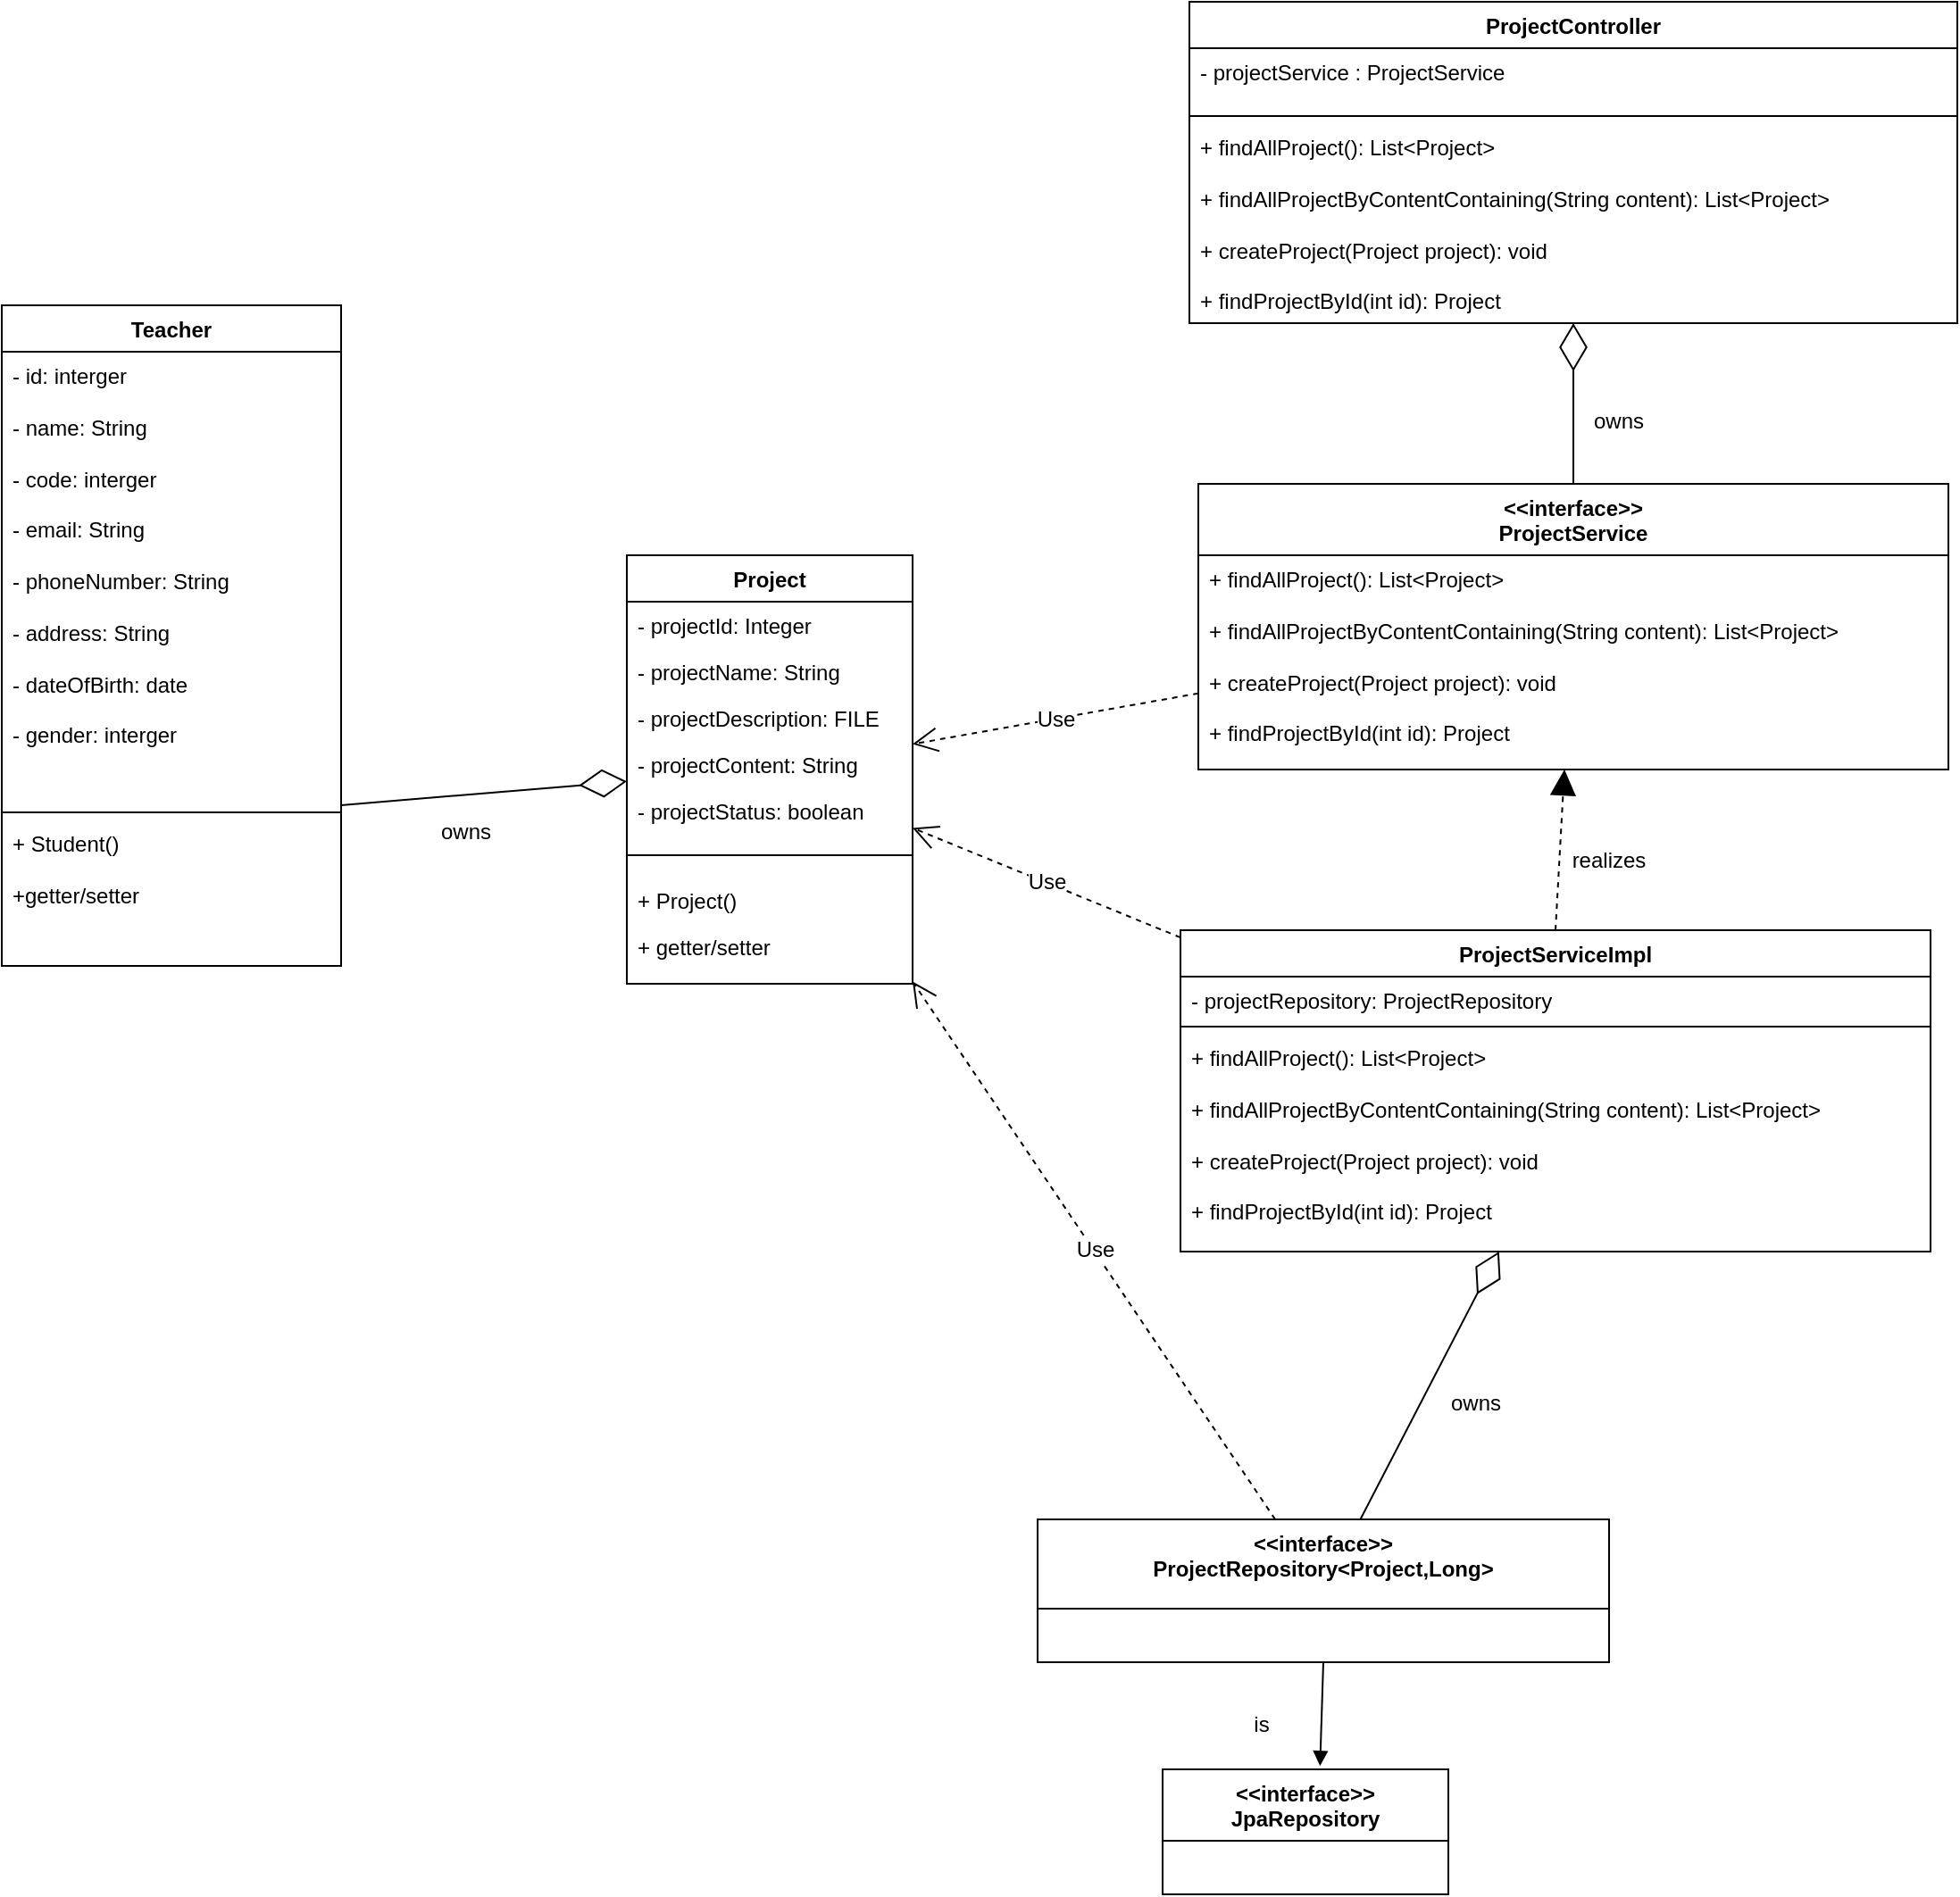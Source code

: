 <mxfile version="22.1.0" type="device" pages="2">
  <diagram id="C5RBs43oDa-KdzZeNtuy" name="list_project_teacher">
    <mxGraphModel dx="3391" dy="1170" grid="1" gridSize="10" guides="1" tooltips="1" connect="1" arrows="1" fold="1" page="1" pageScale="1" pageWidth="827" pageHeight="1169" math="0" shadow="0">
      <root>
        <mxCell id="WIyWlLk6GJQsqaUBKTNV-0" />
        <mxCell id="WIyWlLk6GJQsqaUBKTNV-1" parent="WIyWlLk6GJQsqaUBKTNV-0" />
        <mxCell id="UUFTVCL5EU_Ksw_d0YZw-0" value="Teacher" style="swimlane;fontStyle=1;align=center;verticalAlign=top;childLayout=stackLayout;horizontal=1;startSize=26;horizontalStack=0;resizeParent=1;resizeParentMax=0;resizeLast=0;collapsible=1;marginBottom=0;whiteSpace=wrap;html=1;" parent="WIyWlLk6GJQsqaUBKTNV-1" vertex="1">
          <mxGeometry x="-720" y="340" width="190" height="370" as="geometry" />
        </mxCell>
        <mxCell id="UUFTVCL5EU_Ksw_d0YZw-1" value="- id: interger&lt;br&gt;&lt;br&gt;- name: String&lt;br&gt;&lt;br&gt;- code: interger&lt;br&gt;&lt;br&gt;- email: String&lt;br&gt;&lt;br&gt;- phoneNumber: String&lt;br&gt;&lt;br&gt;- address: String&lt;br&gt;&lt;br&gt;- dateOfBirth: date&lt;br&gt;&lt;br&gt;- gender: interger" style="text;strokeColor=none;fillColor=none;align=left;verticalAlign=top;spacingLeft=4;spacingRight=4;overflow=hidden;rotatable=0;points=[[0,0.5],[1,0.5]];portConstraint=eastwest;whiteSpace=wrap;html=1;" parent="UUFTVCL5EU_Ksw_d0YZw-0" vertex="1">
          <mxGeometry y="26" width="190" height="254" as="geometry" />
        </mxCell>
        <mxCell id="UUFTVCL5EU_Ksw_d0YZw-2" value="" style="line;strokeWidth=1;fillColor=none;align=left;verticalAlign=middle;spacingTop=-1;spacingLeft=3;spacingRight=3;rotatable=0;labelPosition=right;points=[];portConstraint=eastwest;strokeColor=inherit;" parent="UUFTVCL5EU_Ksw_d0YZw-0" vertex="1">
          <mxGeometry y="280" width="190" height="8" as="geometry" />
        </mxCell>
        <mxCell id="UUFTVCL5EU_Ksw_d0YZw-3" value="+ Student()&lt;br&gt;&lt;br&gt;+getter/setter" style="text;strokeColor=none;fillColor=none;align=left;verticalAlign=top;spacingLeft=4;spacingRight=4;overflow=hidden;rotatable=0;points=[[0,0.5],[1,0.5]];portConstraint=eastwest;whiteSpace=wrap;html=1;" parent="UUFTVCL5EU_Ksw_d0YZw-0" vertex="1">
          <mxGeometry y="288" width="190" height="82" as="geometry" />
        </mxCell>
        <mxCell id="UUFTVCL5EU_Ksw_d0YZw-4" value="Project" style="swimlane;fontStyle=1;align=center;verticalAlign=top;childLayout=stackLayout;horizontal=1;startSize=26;horizontalStack=0;resizeParent=1;resizeLast=0;collapsible=1;marginBottom=0;rounded=0;shadow=0;strokeWidth=1;" parent="WIyWlLk6GJQsqaUBKTNV-1" vertex="1">
          <mxGeometry x="-370" y="480" width="160" height="240" as="geometry">
            <mxRectangle x="340" y="380" width="170" height="26" as="alternateBounds" />
          </mxGeometry>
        </mxCell>
        <mxCell id="UUFTVCL5EU_Ksw_d0YZw-5" value="- projectId: Integer&#xa;" style="text;align=left;verticalAlign=top;spacingLeft=4;spacingRight=4;overflow=hidden;rotatable=0;points=[[0,0.5],[1,0.5]];portConstraint=eastwest;" parent="UUFTVCL5EU_Ksw_d0YZw-4" vertex="1">
          <mxGeometry y="26" width="160" height="26" as="geometry" />
        </mxCell>
        <mxCell id="UUFTVCL5EU_Ksw_d0YZw-6" value="- projectName: String&#xa;" style="text;align=left;verticalAlign=top;spacingLeft=4;spacingRight=4;overflow=hidden;rotatable=0;points=[[0,0.5],[1,0.5]];portConstraint=eastwest;" parent="UUFTVCL5EU_Ksw_d0YZw-4" vertex="1">
          <mxGeometry y="52" width="160" height="26" as="geometry" />
        </mxCell>
        <mxCell id="UUFTVCL5EU_Ksw_d0YZw-7" value="- projectDescription: FILE" style="text;align=left;verticalAlign=top;spacingLeft=4;spacingRight=4;overflow=hidden;rotatable=0;points=[[0,0.5],[1,0.5]];portConstraint=eastwest;" parent="UUFTVCL5EU_Ksw_d0YZw-4" vertex="1">
          <mxGeometry y="78" width="160" height="26" as="geometry" />
        </mxCell>
        <mxCell id="UUFTVCL5EU_Ksw_d0YZw-8" value="- projectContent: String" style="text;align=left;verticalAlign=top;spacingLeft=4;spacingRight=4;overflow=hidden;rotatable=0;points=[[0,0.5],[1,0.5]];portConstraint=eastwest;" parent="UUFTVCL5EU_Ksw_d0YZw-4" vertex="1">
          <mxGeometry y="104" width="160" height="26" as="geometry" />
        </mxCell>
        <mxCell id="UUFTVCL5EU_Ksw_d0YZw-9" value="- projectStatus: boolean" style="text;align=left;verticalAlign=top;spacingLeft=4;spacingRight=4;overflow=hidden;rotatable=0;points=[[0,0.5],[1,0.5]];portConstraint=eastwest;" parent="UUFTVCL5EU_Ksw_d0YZw-4" vertex="1">
          <mxGeometry y="130" width="160" height="26" as="geometry" />
        </mxCell>
        <mxCell id="UUFTVCL5EU_Ksw_d0YZw-10" value="" style="line;html=1;strokeWidth=1;align=left;verticalAlign=middle;spacingTop=-1;spacingLeft=3;spacingRight=3;rotatable=0;labelPosition=right;points=[];portConstraint=eastwest;" parent="UUFTVCL5EU_Ksw_d0YZw-4" vertex="1">
          <mxGeometry y="156" width="160" height="24" as="geometry" />
        </mxCell>
        <mxCell id="UUFTVCL5EU_Ksw_d0YZw-11" value="+ Project()" style="text;align=left;verticalAlign=top;spacingLeft=4;spacingRight=4;overflow=hidden;rotatable=0;points=[[0,0.5],[1,0.5]];portConstraint=eastwest;" parent="UUFTVCL5EU_Ksw_d0YZw-4" vertex="1">
          <mxGeometry y="180" width="160" height="26" as="geometry" />
        </mxCell>
        <mxCell id="UUFTVCL5EU_Ksw_d0YZw-12" value="+ getter/setter" style="text;align=left;verticalAlign=top;spacingLeft=4;spacingRight=4;overflow=hidden;rotatable=0;points=[[0,0.5],[1,0.5]];portConstraint=eastwest;" parent="UUFTVCL5EU_Ksw_d0YZw-4" vertex="1">
          <mxGeometry y="206" width="160" height="26" as="geometry" />
        </mxCell>
        <mxCell id="wFJOsh8FcfpphQohp82V-0" value="&amp;lt;&amp;lt;interface&amp;gt;&amp;gt;&lt;br&gt;ProjectService" style="swimlane;fontStyle=1;align=center;verticalAlign=top;childLayout=stackLayout;horizontal=1;startSize=40;horizontalStack=0;resizeParent=1;resizeParentMax=0;resizeLast=0;collapsible=1;marginBottom=0;whiteSpace=wrap;html=1;" parent="WIyWlLk6GJQsqaUBKTNV-1" vertex="1">
          <mxGeometry x="-50" y="440" width="420" height="160" as="geometry" />
        </mxCell>
        <mxCell id="wFJOsh8FcfpphQohp82V-1" value="+ findAllProject(): List&amp;lt;Project&amp;gt;&lt;br style=&quot;border-color: var(--border-color);&quot;&gt;&lt;br style=&quot;border-color: var(--border-color);&quot;&gt;+ findAllProjectByContentContaining(String content): List&amp;lt;Project&amp;gt;&lt;br style=&quot;border-color: var(--border-color);&quot;&gt;&lt;br style=&quot;border-color: var(--border-color);&quot;&gt;+ createProject(Project project): void&lt;br&gt;&lt;br&gt;+ findProjectById(int id): Project" style="text;strokeColor=none;fillColor=none;align=left;verticalAlign=top;spacingLeft=4;spacingRight=4;overflow=hidden;rotatable=0;points=[[0,0.5],[1,0.5]];portConstraint=eastwest;whiteSpace=wrap;html=1;" parent="wFJOsh8FcfpphQohp82V-0" vertex="1">
          <mxGeometry y="40" width="420" height="120" as="geometry" />
        </mxCell>
        <mxCell id="wFJOsh8FcfpphQohp82V-2" value="ProjectServiceImpl" style="swimlane;fontStyle=1;align=center;verticalAlign=top;childLayout=stackLayout;horizontal=1;startSize=26;horizontalStack=0;resizeParent=1;resizeParentMax=0;resizeLast=0;collapsible=1;marginBottom=0;whiteSpace=wrap;html=1;" parent="WIyWlLk6GJQsqaUBKTNV-1" vertex="1">
          <mxGeometry x="-60" y="690" width="420" height="180" as="geometry" />
        </mxCell>
        <mxCell id="wFJOsh8FcfpphQohp82V-3" value="- projectRepository: ProjectRepository&lt;br&gt;&lt;br&gt;" style="text;strokeColor=none;fillColor=none;align=left;verticalAlign=top;spacingLeft=4;spacingRight=4;overflow=hidden;rotatable=0;points=[[0,0.5],[1,0.5]];portConstraint=eastwest;whiteSpace=wrap;html=1;" parent="wFJOsh8FcfpphQohp82V-2" vertex="1">
          <mxGeometry y="26" width="420" height="24" as="geometry" />
        </mxCell>
        <mxCell id="wFJOsh8FcfpphQohp82V-4" value="" style="line;strokeWidth=1;fillColor=none;align=left;verticalAlign=middle;spacingTop=-1;spacingLeft=3;spacingRight=3;rotatable=0;labelPosition=right;points=[];portConstraint=eastwest;strokeColor=inherit;" parent="wFJOsh8FcfpphQohp82V-2" vertex="1">
          <mxGeometry y="50" width="420" height="8" as="geometry" />
        </mxCell>
        <mxCell id="wFJOsh8FcfpphQohp82V-5" value="+ findAllProject(): List&amp;lt;Project&amp;gt;&lt;br style=&quot;border-color: var(--border-color);&quot;&gt;&lt;br style=&quot;border-color: var(--border-color);&quot;&gt;+ findAllProjectByContentContaining(String content): List&amp;lt;Project&amp;gt;&lt;br style=&quot;border-color: var(--border-color);&quot;&gt;&lt;br style=&quot;border-color: var(--border-color);&quot;&gt;+ createProject(Project project): void&lt;br style=&quot;border-color: var(--border-color);&quot;&gt;&lt;br style=&quot;border-color: var(--border-color);&quot;&gt;+ findProjectById(int id): Project" style="text;strokeColor=none;fillColor=none;align=left;verticalAlign=top;spacingLeft=4;spacingRight=4;overflow=hidden;rotatable=0;points=[[0,0.5],[1,0.5]];portConstraint=eastwest;whiteSpace=wrap;html=1;" parent="wFJOsh8FcfpphQohp82V-2" vertex="1">
          <mxGeometry y="58" width="420" height="122" as="geometry" />
        </mxCell>
        <mxCell id="wFJOsh8FcfpphQohp82V-8" value="owns" style="text;html=1;align=center;verticalAlign=middle;resizable=0;points=[];autosize=1;strokeColor=none;fillColor=none;" parent="WIyWlLk6GJQsqaUBKTNV-1" vertex="1">
          <mxGeometry x="160" y="390" width="50" height="30" as="geometry" />
        </mxCell>
        <mxCell id="wFJOsh8FcfpphQohp82V-10" value="ProjectController" style="swimlane;fontStyle=1;align=center;verticalAlign=top;childLayout=stackLayout;horizontal=1;startSize=26;horizontalStack=0;resizeParent=1;resizeParentMax=0;resizeLast=0;collapsible=1;marginBottom=0;whiteSpace=wrap;html=1;" parent="WIyWlLk6GJQsqaUBKTNV-1" vertex="1">
          <mxGeometry x="-55" y="170" width="430" height="180" as="geometry" />
        </mxCell>
        <mxCell id="wFJOsh8FcfpphQohp82V-11" value="- projectService : ProjectService" style="text;strokeColor=none;fillColor=none;align=left;verticalAlign=top;spacingLeft=4;spacingRight=4;overflow=hidden;rotatable=0;points=[[0,0.5],[1,0.5]];portConstraint=eastwest;whiteSpace=wrap;html=1;" parent="wFJOsh8FcfpphQohp82V-10" vertex="1">
          <mxGeometry y="26" width="430" height="34" as="geometry" />
        </mxCell>
        <mxCell id="wFJOsh8FcfpphQohp82V-12" value="" style="line;strokeWidth=1;fillColor=none;align=left;verticalAlign=middle;spacingTop=-1;spacingLeft=3;spacingRight=3;rotatable=0;labelPosition=right;points=[];portConstraint=eastwest;strokeColor=inherit;" parent="wFJOsh8FcfpphQohp82V-10" vertex="1">
          <mxGeometry y="60" width="430" height="8" as="geometry" />
        </mxCell>
        <mxCell id="wFJOsh8FcfpphQohp82V-13" value="+ findAllProject(): List&amp;lt;Project&amp;gt;&lt;br&gt;&lt;br&gt;+ findAllProjectByContentContaining(String content): List&amp;lt;Project&amp;gt;&lt;br&gt;&lt;br&gt;+ createProject(Project project): void&lt;br&gt;&lt;br&gt;+ findProjectById(int id): Project" style="text;strokeColor=none;fillColor=none;align=left;verticalAlign=top;spacingLeft=4;spacingRight=4;overflow=hidden;rotatable=0;points=[[0,0.5],[1,0.5]];portConstraint=eastwest;whiteSpace=wrap;html=1;" parent="wFJOsh8FcfpphQohp82V-10" vertex="1">
          <mxGeometry y="68" width="430" height="112" as="geometry" />
        </mxCell>
        <mxCell id="wFJOsh8FcfpphQohp82V-14" value="&amp;lt;&amp;lt;interface&amp;gt;&amp;gt;&lt;br style=&quot;border-color: var(--border-color);&quot;&gt;ProjectRepository&amp;lt;Project,Long&amp;gt;" style="swimlane;fontStyle=1;align=center;verticalAlign=top;childLayout=stackLayout;horizontal=1;startSize=50;horizontalStack=0;resizeParent=1;resizeParentMax=0;resizeLast=0;collapsible=1;marginBottom=0;whiteSpace=wrap;html=1;" parent="WIyWlLk6GJQsqaUBKTNV-1" vertex="1">
          <mxGeometry x="-140" y="1020" width="320" height="80" as="geometry" />
        </mxCell>
        <mxCell id="wFJOsh8FcfpphQohp82V-15" value="&amp;lt;&amp;lt;interface&amp;gt;&amp;gt;&lt;br style=&quot;border-color: var(--border-color);&quot;&gt;JpaRepository" style="swimlane;fontStyle=1;align=center;verticalAlign=top;childLayout=stackLayout;horizontal=1;startSize=40;horizontalStack=0;resizeParent=1;resizeParentMax=0;resizeLast=0;collapsible=1;marginBottom=0;whiteSpace=wrap;html=1;" parent="WIyWlLk6GJQsqaUBKTNV-1" vertex="1">
          <mxGeometry x="-70" y="1160" width="160" height="70" as="geometry" />
        </mxCell>
        <mxCell id="wFJOsh8FcfpphQohp82V-16" value="" style="html=1;verticalAlign=bottom;endArrow=block;curved=0;rounded=0;exitX=0.5;exitY=1;exitDx=0;exitDy=0;entryX=0.551;entryY=-0.026;entryDx=0;entryDy=0;entryPerimeter=0;" parent="WIyWlLk6GJQsqaUBKTNV-1" source="wFJOsh8FcfpphQohp82V-14" target="wFJOsh8FcfpphQohp82V-15" edge="1">
          <mxGeometry width="80" relative="1" as="geometry">
            <mxPoint x="-20" y="1370" as="sourcePoint" />
            <mxPoint x="150" y="1480" as="targetPoint" />
          </mxGeometry>
        </mxCell>
        <mxCell id="wFJOsh8FcfpphQohp82V-17" value="is" style="text;html=1;align=center;verticalAlign=middle;resizable=0;points=[];autosize=1;strokeColor=none;fillColor=none;" parent="WIyWlLk6GJQsqaUBKTNV-1" vertex="1">
          <mxGeometry x="-30" y="1120" width="30" height="30" as="geometry" />
        </mxCell>
        <mxCell id="wFJOsh8FcfpphQohp82V-19" value="owns" style="text;html=1;align=center;verticalAlign=middle;resizable=0;points=[];autosize=1;strokeColor=none;fillColor=none;" parent="WIyWlLk6GJQsqaUBKTNV-1" vertex="1">
          <mxGeometry x="80" y="940" width="50" height="30" as="geometry" />
        </mxCell>
        <mxCell id="wFJOsh8FcfpphQohp82V-21" value="" style="endArrow=diamondThin;endFill=0;endSize=24;html=1;rounded=0;fontSize=12;curved=1;" parent="WIyWlLk6GJQsqaUBKTNV-1" target="UUFTVCL5EU_Ksw_d0YZw-4" edge="1">
          <mxGeometry width="160" relative="1" as="geometry">
            <mxPoint x="-530" y="620" as="sourcePoint" />
            <mxPoint x="-500" y="500" as="targetPoint" />
          </mxGeometry>
        </mxCell>
        <mxCell id="wFJOsh8FcfpphQohp82V-23" value="" style="endArrow=diamondThin;endFill=0;endSize=24;html=1;rounded=0;fontSize=12;curved=1;" parent="WIyWlLk6GJQsqaUBKTNV-1" source="wFJOsh8FcfpphQohp82V-14" target="wFJOsh8FcfpphQohp82V-5" edge="1">
          <mxGeometry width="160" relative="1" as="geometry">
            <mxPoint x="65" y="1169" as="sourcePoint" />
            <mxPoint x="225" y="1169" as="targetPoint" />
          </mxGeometry>
        </mxCell>
        <mxCell id="wFJOsh8FcfpphQohp82V-24" value="Use" style="endArrow=open;endSize=12;dashed=1;html=1;rounded=0;fontSize=12;curved=1;" parent="WIyWlLk6GJQsqaUBKTNV-1" source="wFJOsh8FcfpphQohp82V-0" target="UUFTVCL5EU_Ksw_d0YZw-4" edge="1">
          <mxGeometry width="160" relative="1" as="geometry">
            <mxPoint x="-320" y="870" as="sourcePoint" />
            <mxPoint x="-160" y="870" as="targetPoint" />
          </mxGeometry>
        </mxCell>
        <mxCell id="wFJOsh8FcfpphQohp82V-25" value="Use" style="endArrow=open;endSize=12;dashed=1;html=1;rounded=0;fontSize=12;curved=1;" parent="WIyWlLk6GJQsqaUBKTNV-1" source="wFJOsh8FcfpphQohp82V-2" target="UUFTVCL5EU_Ksw_d0YZw-4" edge="1">
          <mxGeometry width="160" relative="1" as="geometry">
            <mxPoint x="-320" y="140" as="sourcePoint" />
            <mxPoint x="-160" y="140" as="targetPoint" />
          </mxGeometry>
        </mxCell>
        <mxCell id="wFJOsh8FcfpphQohp82V-26" value="Use" style="endArrow=open;endSize=12;dashed=1;html=1;rounded=0;fontSize=12;curved=1;" parent="WIyWlLk6GJQsqaUBKTNV-1" source="wFJOsh8FcfpphQohp82V-14" target="UUFTVCL5EU_Ksw_d0YZw-4" edge="1">
          <mxGeometry width="160" relative="1" as="geometry">
            <mxPoint x="-320" y="870" as="sourcePoint" />
            <mxPoint x="-160" y="870" as="targetPoint" />
          </mxGeometry>
        </mxCell>
        <mxCell id="wFJOsh8FcfpphQohp82V-27" value="" style="endArrow=diamondThin;endFill=0;endSize=24;html=1;rounded=0;fontSize=12;curved=1;" parent="WIyWlLk6GJQsqaUBKTNV-1" source="wFJOsh8FcfpphQohp82V-0" target="wFJOsh8FcfpphQohp82V-13" edge="1">
          <mxGeometry width="160" relative="1" as="geometry">
            <mxPoint x="70" y="390" as="sourcePoint" />
            <mxPoint x="230" y="390" as="targetPoint" />
          </mxGeometry>
        </mxCell>
        <mxCell id="wFJOsh8FcfpphQohp82V-29" value="" style="endArrow=block;dashed=1;endFill=1;endSize=12;html=1;rounded=0;fontSize=12;curved=1;exitX=0.5;exitY=0;exitDx=0;exitDy=0;" parent="WIyWlLk6GJQsqaUBKTNV-1" source="wFJOsh8FcfpphQohp82V-2" edge="1">
          <mxGeometry width="160" relative="1" as="geometry">
            <mxPoint x="220" y="590" as="sourcePoint" />
            <mxPoint x="155" y="600" as="targetPoint" />
          </mxGeometry>
        </mxCell>
        <mxCell id="xrYdAq58KuUI64QNFvmt-0" value="realizes" style="text;html=1;strokeColor=none;fillColor=none;align=center;verticalAlign=middle;whiteSpace=wrap;rounded=0;fontSize=12;" parent="WIyWlLk6GJQsqaUBKTNV-1" vertex="1">
          <mxGeometry x="150" y="636" width="60" height="30" as="geometry" />
        </mxCell>
        <mxCell id="xrYdAq58KuUI64QNFvmt-1" value="owns" style="text;html=1;strokeColor=none;fillColor=none;align=center;verticalAlign=middle;whiteSpace=wrap;rounded=0;fontSize=12;" parent="WIyWlLk6GJQsqaUBKTNV-1" vertex="1">
          <mxGeometry x="-490" y="620" width="60" height="30" as="geometry" />
        </mxCell>
        <mxCell id="xrYdAq58KuUI64QNFvmt-2" style="edgeStyle=none;curved=1;rounded=0;orthogonalLoop=1;jettySize=auto;html=1;exitX=0.5;exitY=1;exitDx=0;exitDy=0;fontSize=12;startSize=8;endSize=8;" parent="WIyWlLk6GJQsqaUBKTNV-1" source="xrYdAq58KuUI64QNFvmt-1" target="xrYdAq58KuUI64QNFvmt-1" edge="1">
          <mxGeometry relative="1" as="geometry" />
        </mxCell>
      </root>
    </mxGraphModel>
  </diagram>
  <diagram name="instuction_notification" id="7VuQ8c_fupMz2nLez7jL">
    <mxGraphModel dx="2109" dy="585" grid="1" gridSize="10" guides="1" tooltips="1" connect="1" arrows="1" fold="1" page="1" pageScale="1" pageWidth="827" pageHeight="1169" math="0" shadow="0">
      <root>
        <mxCell id="_kiS43scdUYK2SMNnUbh-0" />
        <mxCell id="_kiS43scdUYK2SMNnUbh-1" parent="_kiS43scdUYK2SMNnUbh-0" />
        <mxCell id="_kiS43scdUYK2SMNnUbh-6" value="Notification" style="swimlane;fontStyle=1;align=center;verticalAlign=top;childLayout=stackLayout;horizontal=1;startSize=26;horizontalStack=0;resizeParent=1;resizeLast=0;collapsible=1;marginBottom=0;rounded=0;shadow=0;strokeWidth=1;" parent="_kiS43scdUYK2SMNnUbh-1" vertex="1">
          <mxGeometry x="-230" y="432" width="160" height="326" as="geometry">
            <mxRectangle x="340" y="380" width="170" height="26" as="alternateBounds" />
          </mxGeometry>
        </mxCell>
        <mxCell id="_kiS43scdUYK2SMNnUbh-7" value="- notificationId: Integer&#xa;" style="text;align=left;verticalAlign=top;spacingLeft=4;spacingRight=4;overflow=hidden;rotatable=0;points=[[0,0.5],[1,0.5]];portConstraint=eastwest;" parent="_kiS43scdUYK2SMNnUbh-6" vertex="1">
          <mxGeometry y="26" width="160" height="26" as="geometry" />
        </mxCell>
        <mxCell id="_kiS43scdUYK2SMNnUbh-8" value="- content: String&#xa;" style="text;align=left;verticalAlign=top;spacingLeft=4;spacingRight=4;overflow=hidden;rotatable=0;points=[[0,0.5],[1,0.5]];portConstraint=eastwest;" parent="_kiS43scdUYK2SMNnUbh-6" vertex="1">
          <mxGeometry y="52" width="160" height="26" as="geometry" />
        </mxCell>
        <mxCell id="_kiS43scdUYK2SMNnUbh-9" value="- status: boolean" style="text;align=left;verticalAlign=top;spacingLeft=4;spacingRight=4;overflow=hidden;rotatable=0;points=[[0,0.5],[1,0.5]];portConstraint=eastwest;" parent="_kiS43scdUYK2SMNnUbh-6" vertex="1">
          <mxGeometry y="78" width="160" height="26" as="geometry" />
        </mxCell>
        <mxCell id="_kiS43scdUYK2SMNnUbh-10" value="- timeNotification: DateTime" style="text;align=left;verticalAlign=top;spacingLeft=4;spacingRight=4;overflow=hidden;rotatable=0;points=[[0,0.5],[1,0.5]];portConstraint=eastwest;" parent="_kiS43scdUYK2SMNnUbh-6" vertex="1">
          <mxGeometry y="104" width="160" height="26" as="geometry" />
        </mxCell>
        <mxCell id="_kiS43scdUYK2SMNnUbh-11" value="- title: String&#xa;&#xa;- url: String&#xa;&#xa;- accountId: Integer" style="text;align=left;verticalAlign=top;spacingLeft=4;spacingRight=4;overflow=hidden;rotatable=0;points=[[0,0.5],[1,0.5]];portConstraint=eastwest;" parent="_kiS43scdUYK2SMNnUbh-6" vertex="1">
          <mxGeometry y="130" width="160" height="80" as="geometry" />
        </mxCell>
        <mxCell id="_kiS43scdUYK2SMNnUbh-12" value="" style="line;html=1;strokeWidth=1;align=left;verticalAlign=middle;spacingTop=-1;spacingLeft=3;spacingRight=3;rotatable=0;labelPosition=right;points=[];portConstraint=eastwest;" parent="_kiS43scdUYK2SMNnUbh-6" vertex="1">
          <mxGeometry y="210" width="160" height="24" as="geometry" />
        </mxCell>
        <mxCell id="_kiS43scdUYK2SMNnUbh-13" value="+ Notification()" style="text;align=left;verticalAlign=top;spacingLeft=4;spacingRight=4;overflow=hidden;rotatable=0;points=[[0,0.5],[1,0.5]];portConstraint=eastwest;" parent="_kiS43scdUYK2SMNnUbh-6" vertex="1">
          <mxGeometry y="234" width="160" height="26" as="geometry" />
        </mxCell>
        <mxCell id="_kiS43scdUYK2SMNnUbh-14" value="+ getter/setter" style="text;align=left;verticalAlign=top;spacingLeft=4;spacingRight=4;overflow=hidden;rotatable=0;points=[[0,0.5],[1,0.5]];portConstraint=eastwest;" parent="_kiS43scdUYK2SMNnUbh-6" vertex="1">
          <mxGeometry y="260" width="160" height="26" as="geometry" />
        </mxCell>
        <mxCell id="_kiS43scdUYK2SMNnUbh-15" value="&amp;lt;&amp;lt;interface&amp;gt;&amp;gt;&lt;br&gt;NotificationService" style="swimlane;fontStyle=1;align=center;verticalAlign=top;childLayout=stackLayout;horizontal=1;startSize=40;horizontalStack=0;resizeParent=1;resizeParentMax=0;resizeLast=0;collapsible=1;marginBottom=0;whiteSpace=wrap;html=1;" parent="_kiS43scdUYK2SMNnUbh-1" vertex="1">
          <mxGeometry x="100" y="400" width="420" height="90" as="geometry" />
        </mxCell>
        <mxCell id="_kiS43scdUYK2SMNnUbh-16" value="+ findAllNotificationByAccountId(Integer accountId): List&amp;lt;Notification&amp;gt;" style="text;strokeColor=none;fillColor=none;align=left;verticalAlign=top;spacingLeft=4;spacingRight=4;overflow=hidden;rotatable=0;points=[[0,0.5],[1,0.5]];portConstraint=eastwest;whiteSpace=wrap;html=1;" parent="_kiS43scdUYK2SMNnUbh-15" vertex="1">
          <mxGeometry y="40" width="420" height="50" as="geometry" />
        </mxCell>
        <mxCell id="_kiS43scdUYK2SMNnUbh-17" value="NotificationServiceImpl" style="swimlane;fontStyle=1;align=center;verticalAlign=top;childLayout=stackLayout;horizontal=1;startSize=26;horizontalStack=0;resizeParent=1;resizeParentMax=0;resizeLast=0;collapsible=1;marginBottom=0;whiteSpace=wrap;html=1;" parent="_kiS43scdUYK2SMNnUbh-1" vertex="1">
          <mxGeometry x="100" y="570" width="420" height="110" as="geometry" />
        </mxCell>
        <mxCell id="_kiS43scdUYK2SMNnUbh-18" value="- notificationRepository: notificationRepository&lt;br&gt;&lt;br&gt;" style="text;strokeColor=none;fillColor=none;align=left;verticalAlign=top;spacingLeft=4;spacingRight=4;overflow=hidden;rotatable=0;points=[[0,0.5],[1,0.5]];portConstraint=eastwest;whiteSpace=wrap;html=1;" parent="_kiS43scdUYK2SMNnUbh-17" vertex="1">
          <mxGeometry y="26" width="420" height="34" as="geometry" />
        </mxCell>
        <mxCell id="_kiS43scdUYK2SMNnUbh-19" value="" style="line;strokeWidth=1;fillColor=none;align=left;verticalAlign=middle;spacingTop=-1;spacingLeft=3;spacingRight=3;rotatable=0;labelPosition=right;points=[];portConstraint=eastwest;strokeColor=inherit;" parent="_kiS43scdUYK2SMNnUbh-17" vertex="1">
          <mxGeometry y="60" width="420" height="8" as="geometry" />
        </mxCell>
        <mxCell id="_kiS43scdUYK2SMNnUbh-20" value="+ findAllNotificationByAccountId(Integer accountId): List&amp;lt;Notification&amp;gt;" style="text;strokeColor=none;fillColor=none;align=left;verticalAlign=top;spacingLeft=4;spacingRight=4;overflow=hidden;rotatable=0;points=[[0,0.5],[1,0.5]];portConstraint=eastwest;whiteSpace=wrap;html=1;" parent="_kiS43scdUYK2SMNnUbh-17" vertex="1">
          <mxGeometry y="68" width="420" height="42" as="geometry" />
        </mxCell>
        <mxCell id="_kiS43scdUYK2SMNnUbh-21" value="owns" style="text;html=1;align=center;verticalAlign=middle;resizable=0;points=[];autosize=1;strokeColor=none;fillColor=none;" parent="_kiS43scdUYK2SMNnUbh-1" vertex="1">
          <mxGeometry x="315" y="340" width="50" height="30" as="geometry" />
        </mxCell>
        <mxCell id="_kiS43scdUYK2SMNnUbh-22" value="NotificationController" style="swimlane;fontStyle=1;align=center;verticalAlign=top;childLayout=stackLayout;horizontal=1;startSize=26;horizontalStack=0;resizeParent=1;resizeParentMax=0;resizeLast=0;collapsible=1;marginBottom=0;whiteSpace=wrap;html=1;" parent="_kiS43scdUYK2SMNnUbh-1" vertex="1">
          <mxGeometry x="100" y="180" width="430" height="130" as="geometry" />
        </mxCell>
        <mxCell id="_kiS43scdUYK2SMNnUbh-23" value="- notificationService : notificationService" style="text;strokeColor=none;fillColor=none;align=left;verticalAlign=top;spacingLeft=4;spacingRight=4;overflow=hidden;rotatable=0;points=[[0,0.5],[1,0.5]];portConstraint=eastwest;whiteSpace=wrap;html=1;" parent="_kiS43scdUYK2SMNnUbh-22" vertex="1">
          <mxGeometry y="26" width="430" height="44" as="geometry" />
        </mxCell>
        <mxCell id="_kiS43scdUYK2SMNnUbh-24" value="" style="line;strokeWidth=1;fillColor=none;align=left;verticalAlign=middle;spacingTop=-1;spacingLeft=3;spacingRight=3;rotatable=0;labelPosition=right;points=[];portConstraint=eastwest;strokeColor=inherit;" parent="_kiS43scdUYK2SMNnUbh-22" vertex="1">
          <mxGeometry y="70" width="430" height="8" as="geometry" />
        </mxCell>
        <mxCell id="_kiS43scdUYK2SMNnUbh-25" value="+ findAllNotificationByAccountId(Integer accountId): List&amp;lt;Notification&amp;gt;&lt;br&gt;" style="text;strokeColor=none;fillColor=none;align=left;verticalAlign=top;spacingLeft=4;spacingRight=4;overflow=hidden;rotatable=0;points=[[0,0.5],[1,0.5]];portConstraint=eastwest;whiteSpace=wrap;html=1;" parent="_kiS43scdUYK2SMNnUbh-22" vertex="1">
          <mxGeometry y="78" width="430" height="52" as="geometry" />
        </mxCell>
        <mxCell id="_kiS43scdUYK2SMNnUbh-26" value="&amp;lt;&amp;lt;interface&amp;gt;&amp;gt;&lt;br style=&quot;border-color: var(--border-color);&quot;&gt;NotificationRepository&amp;lt;Notification,Long&amp;gt;" style="swimlane;fontStyle=1;align=center;verticalAlign=top;childLayout=stackLayout;horizontal=1;startSize=50;horizontalStack=0;resizeParent=1;resizeParentMax=0;resizeLast=0;collapsible=1;marginBottom=0;whiteSpace=wrap;html=1;" parent="_kiS43scdUYK2SMNnUbh-1" vertex="1">
          <mxGeometry x="150" y="750" width="320" height="80" as="geometry" />
        </mxCell>
        <mxCell id="_kiS43scdUYK2SMNnUbh-27" value="&amp;lt;&amp;lt;interface&amp;gt;&amp;gt;&lt;br style=&quot;border-color: var(--border-color);&quot;&gt;JpaRepository" style="swimlane;fontStyle=1;align=center;verticalAlign=top;childLayout=stackLayout;horizontal=1;startSize=40;horizontalStack=0;resizeParent=1;resizeParentMax=0;resizeLast=0;collapsible=1;marginBottom=0;whiteSpace=wrap;html=1;" parent="_kiS43scdUYK2SMNnUbh-1" vertex="1">
          <mxGeometry x="220" y="890" width="160" height="70" as="geometry" />
        </mxCell>
        <mxCell id="_kiS43scdUYK2SMNnUbh-28" value="" style="html=1;verticalAlign=bottom;endArrow=block;curved=0;rounded=0;exitX=0.5;exitY=1;exitDx=0;exitDy=0;entryX=0.551;entryY=-0.026;entryDx=0;entryDy=0;entryPerimeter=0;" parent="_kiS43scdUYK2SMNnUbh-1" source="_kiS43scdUYK2SMNnUbh-26" target="_kiS43scdUYK2SMNnUbh-27" edge="1">
          <mxGeometry width="80" relative="1" as="geometry">
            <mxPoint x="135" y="1380" as="sourcePoint" />
            <mxPoint x="305" y="1490" as="targetPoint" />
          </mxGeometry>
        </mxCell>
        <mxCell id="_kiS43scdUYK2SMNnUbh-29" value="is" style="text;html=1;align=center;verticalAlign=middle;resizable=0;points=[];autosize=1;strokeColor=none;fillColor=none;" parent="_kiS43scdUYK2SMNnUbh-1" vertex="1">
          <mxGeometry x="315" y="840" width="30" height="30" as="geometry" />
        </mxCell>
        <mxCell id="_kiS43scdUYK2SMNnUbh-30" value="owns" style="text;html=1;align=center;verticalAlign=middle;resizable=0;points=[];autosize=1;strokeColor=none;fillColor=none;" parent="_kiS43scdUYK2SMNnUbh-1" vertex="1">
          <mxGeometry x="320" y="704" width="50" height="30" as="geometry" />
        </mxCell>
        <mxCell id="_kiS43scdUYK2SMNnUbh-31" value="" style="endArrow=diamondThin;endFill=0;endSize=24;html=1;rounded=0;fontSize=12;curved=1;" parent="_kiS43scdUYK2SMNnUbh-1" source="hQFTH-2__RYPxsYhYLme-0" target="hQFTH-2__RYPxsYhYLme-10" edge="1">
          <mxGeometry width="160" relative="1" as="geometry">
            <mxPoint x="-530" y="620" as="sourcePoint" />
            <mxPoint x="-500" y="500" as="targetPoint" />
          </mxGeometry>
        </mxCell>
        <mxCell id="_kiS43scdUYK2SMNnUbh-32" value="" style="endArrow=diamondThin;endFill=0;endSize=24;html=1;rounded=0;fontSize=12;curved=1;" parent="_kiS43scdUYK2SMNnUbh-1" source="_kiS43scdUYK2SMNnUbh-26" target="_kiS43scdUYK2SMNnUbh-20" edge="1">
          <mxGeometry width="160" relative="1" as="geometry">
            <mxPoint x="220" y="1179" as="sourcePoint" />
            <mxPoint x="380" y="1179" as="targetPoint" />
          </mxGeometry>
        </mxCell>
        <mxCell id="_kiS43scdUYK2SMNnUbh-33" value="Use" style="endArrow=open;endSize=12;dashed=1;html=1;rounded=0;fontSize=12;curved=1;" parent="_kiS43scdUYK2SMNnUbh-1" source="_kiS43scdUYK2SMNnUbh-15" target="_kiS43scdUYK2SMNnUbh-6" edge="1">
          <mxGeometry width="160" relative="1" as="geometry">
            <mxPoint x="-320" y="870" as="sourcePoint" />
            <mxPoint x="-160" y="870" as="targetPoint" />
          </mxGeometry>
        </mxCell>
        <mxCell id="_kiS43scdUYK2SMNnUbh-34" value="Use" style="endArrow=open;endSize=12;dashed=1;html=1;rounded=0;fontSize=12;curved=1;" parent="_kiS43scdUYK2SMNnUbh-1" source="_kiS43scdUYK2SMNnUbh-17" target="_kiS43scdUYK2SMNnUbh-6" edge="1">
          <mxGeometry width="160" relative="1" as="geometry">
            <mxPoint x="-320" y="140" as="sourcePoint" />
            <mxPoint x="-160" y="140" as="targetPoint" />
          </mxGeometry>
        </mxCell>
        <mxCell id="_kiS43scdUYK2SMNnUbh-35" value="Use" style="endArrow=open;endSize=12;dashed=1;html=1;rounded=0;fontSize=12;curved=1;" parent="_kiS43scdUYK2SMNnUbh-1" source="_kiS43scdUYK2SMNnUbh-26" target="_kiS43scdUYK2SMNnUbh-6" edge="1">
          <mxGeometry width="160" relative="1" as="geometry">
            <mxPoint x="-320" y="870" as="sourcePoint" />
            <mxPoint x="-160" y="870" as="targetPoint" />
          </mxGeometry>
        </mxCell>
        <mxCell id="_kiS43scdUYK2SMNnUbh-36" value="" style="endArrow=diamondThin;endFill=0;endSize=24;html=1;rounded=0;fontSize=12;curved=1;" parent="_kiS43scdUYK2SMNnUbh-1" source="_kiS43scdUYK2SMNnUbh-15" target="_kiS43scdUYK2SMNnUbh-25" edge="1">
          <mxGeometry width="160" relative="1" as="geometry">
            <mxPoint x="225" y="400" as="sourcePoint" />
            <mxPoint x="385" y="400" as="targetPoint" />
          </mxGeometry>
        </mxCell>
        <mxCell id="_kiS43scdUYK2SMNnUbh-37" value="" style="endArrow=block;dashed=1;endFill=1;endSize=12;html=1;rounded=0;fontSize=12;curved=1;exitX=0.5;exitY=0;exitDx=0;exitDy=0;entryX=0.5;entryY=0.982;entryDx=0;entryDy=0;entryPerimeter=0;" parent="_kiS43scdUYK2SMNnUbh-1" source="_kiS43scdUYK2SMNnUbh-17" target="_kiS43scdUYK2SMNnUbh-16" edge="1">
          <mxGeometry width="160" relative="1" as="geometry">
            <mxPoint x="375" y="600" as="sourcePoint" />
            <mxPoint x="310" y="610" as="targetPoint" />
          </mxGeometry>
        </mxCell>
        <mxCell id="_kiS43scdUYK2SMNnUbh-38" value="realizes" style="text;html=1;strokeColor=none;fillColor=none;align=center;verticalAlign=middle;whiteSpace=wrap;rounded=0;fontSize=12;" parent="_kiS43scdUYK2SMNnUbh-1" vertex="1">
          <mxGeometry x="320" y="530" width="60" height="30" as="geometry" />
        </mxCell>
        <mxCell id="_kiS43scdUYK2SMNnUbh-39" value="owns" style="text;html=1;strokeColor=none;fillColor=none;align=center;verticalAlign=middle;whiteSpace=wrap;rounded=0;fontSize=12;" parent="_kiS43scdUYK2SMNnUbh-1" vertex="1">
          <mxGeometry x="-570" y="560" width="60" height="30" as="geometry" />
        </mxCell>
        <mxCell id="_kiS43scdUYK2SMNnUbh-40" style="edgeStyle=none;curved=1;rounded=0;orthogonalLoop=1;jettySize=auto;html=1;exitX=0.5;exitY=1;exitDx=0;exitDy=0;fontSize=12;startSize=8;endSize=8;" parent="_kiS43scdUYK2SMNnUbh-1" source="_kiS43scdUYK2SMNnUbh-39" target="_kiS43scdUYK2SMNnUbh-39" edge="1">
          <mxGeometry relative="1" as="geometry" />
        </mxCell>
        <mxCell id="hQFTH-2__RYPxsYhYLme-0" value="Student" style="swimlane;fontStyle=1;align=center;verticalAlign=top;childLayout=stackLayout;horizontal=1;startSize=26;horizontalStack=0;resizeParent=1;resizeParentMax=0;resizeLast=0;collapsible=1;marginBottom=0;whiteSpace=wrap;html=1;" parent="_kiS43scdUYK2SMNnUbh-1" vertex="1">
          <mxGeometry x="-770" y="340" width="190" height="510" as="geometry" />
        </mxCell>
        <mxCell id="hQFTH-2__RYPxsYhYLme-1" value="- id: interger&lt;br&gt;&lt;br&gt;- name: String&lt;br&gt;&lt;br&gt;- code: interger&lt;br&gt;&lt;br&gt;- email: String&lt;br&gt;&lt;br&gt;- phoneNumber: String&lt;br&gt;&lt;br&gt;- address: String&lt;br&gt;&lt;br&gt;- dateOfBirth: date&lt;br&gt;&lt;br&gt;- gender: interger&lt;br&gt;&lt;br&gt;- flag: interger&lt;br&gt;&lt;br&gt;- idAccount: interger&lt;br&gt;&lt;br&gt;- idTeam: interger&lt;br&gt;&lt;br&gt;- idClass: interger" style="text;strokeColor=none;fillColor=none;align=left;verticalAlign=top;spacingLeft=4;spacingRight=4;overflow=hidden;rotatable=0;points=[[0,0.5],[1,0.5]];portConstraint=eastwest;whiteSpace=wrap;html=1;" parent="hQFTH-2__RYPxsYhYLme-0" vertex="1">
          <mxGeometry y="26" width="190" height="394" as="geometry" />
        </mxCell>
        <mxCell id="hQFTH-2__RYPxsYhYLme-2" value="" style="line;strokeWidth=1;fillColor=none;align=left;verticalAlign=middle;spacingTop=-1;spacingLeft=3;spacingRight=3;rotatable=0;labelPosition=right;points=[];portConstraint=eastwest;strokeColor=inherit;" parent="hQFTH-2__RYPxsYhYLme-0" vertex="1">
          <mxGeometry y="420" width="190" height="8" as="geometry" />
        </mxCell>
        <mxCell id="hQFTH-2__RYPxsYhYLme-3" value="+ Student()&lt;br&gt;&lt;br&gt;+ getter/setter" style="text;strokeColor=none;fillColor=none;align=left;verticalAlign=top;spacingLeft=4;spacingRight=4;overflow=hidden;rotatable=0;points=[[0,0.5],[1,0.5]];portConstraint=eastwest;whiteSpace=wrap;html=1;" parent="hQFTH-2__RYPxsYhYLme-0" vertex="1">
          <mxGeometry y="428" width="190" height="82" as="geometry" />
        </mxCell>
        <mxCell id="hQFTH-2__RYPxsYhYLme-10" value="Account" style="swimlane;fontStyle=1;align=center;verticalAlign=top;childLayout=stackLayout;horizontal=1;startSize=26;horizontalStack=0;resizeParent=1;resizeLast=0;collapsible=1;marginBottom=0;rounded=0;shadow=0;strokeWidth=1;" parent="_kiS43scdUYK2SMNnUbh-1" vertex="1">
          <mxGeometry x="-480" y="486" width="160" height="218" as="geometry">
            <mxRectangle x="340" y="380" width="170" height="26" as="alternateBounds" />
          </mxGeometry>
        </mxCell>
        <mxCell id="hQFTH-2__RYPxsYhYLme-11" value="- accountId: Integer&#xa;" style="text;align=left;verticalAlign=top;spacingLeft=4;spacingRight=4;overflow=hidden;rotatable=0;points=[[0,0.5],[1,0.5]];portConstraint=eastwest;" parent="hQFTH-2__RYPxsYhYLme-10" vertex="1">
          <mxGeometry y="26" width="160" height="26" as="geometry" />
        </mxCell>
        <mxCell id="hQFTH-2__RYPxsYhYLme-12" value="- username: String&#xa;" style="text;align=left;verticalAlign=top;spacingLeft=4;spacingRight=4;overflow=hidden;rotatable=0;points=[[0,0.5],[1,0.5]];portConstraint=eastwest;" parent="hQFTH-2__RYPxsYhYLme-10" vertex="1">
          <mxGeometry y="52" width="160" height="26" as="geometry" />
        </mxCell>
        <mxCell id="hQFTH-2__RYPxsYhYLme-13" value="- password: String" style="text;align=left;verticalAlign=top;spacingLeft=4;spacingRight=4;overflow=hidden;rotatable=0;points=[[0,0.5],[1,0.5]];portConstraint=eastwest;" parent="hQFTH-2__RYPxsYhYLme-10" vertex="1">
          <mxGeometry y="78" width="160" height="26" as="geometry" />
        </mxCell>
        <mxCell id="hQFTH-2__RYPxsYhYLme-16" value="" style="line;html=1;strokeWidth=1;align=left;verticalAlign=middle;spacingTop=-1;spacingLeft=3;spacingRight=3;rotatable=0;labelPosition=right;points=[];portConstraint=eastwest;" parent="hQFTH-2__RYPxsYhYLme-10" vertex="1">
          <mxGeometry y="104" width="160" height="24" as="geometry" />
        </mxCell>
        <mxCell id="hQFTH-2__RYPxsYhYLme-17" value="+ Account()" style="text;align=left;verticalAlign=top;spacingLeft=4;spacingRight=4;overflow=hidden;rotatable=0;points=[[0,0.5],[1,0.5]];portConstraint=eastwest;" parent="hQFTH-2__RYPxsYhYLme-10" vertex="1">
          <mxGeometry y="128" width="160" height="26" as="geometry" />
        </mxCell>
        <mxCell id="hQFTH-2__RYPxsYhYLme-18" value="+ getter/setter" style="text;align=left;verticalAlign=top;spacingLeft=4;spacingRight=4;overflow=hidden;rotatable=0;points=[[0,0.5],[1,0.5]];portConstraint=eastwest;" parent="hQFTH-2__RYPxsYhYLme-10" vertex="1">
          <mxGeometry y="154" width="160" height="26" as="geometry" />
        </mxCell>
        <mxCell id="hQFTH-2__RYPxsYhYLme-21" value="" style="endArrow=diamondThin;endFill=0;endSize=24;html=1;rounded=0;fontSize=12;curved=1;" parent="_kiS43scdUYK2SMNnUbh-1" source="hQFTH-2__RYPxsYhYLme-10" target="_kiS43scdUYK2SMNnUbh-6" edge="1">
          <mxGeometry width="160" relative="1" as="geometry">
            <mxPoint x="-570" y="502" as="sourcePoint" />
            <mxPoint x="-370" y="348" as="targetPoint" />
          </mxGeometry>
        </mxCell>
        <mxCell id="hQFTH-2__RYPxsYhYLme-22" value="owns" style="text;html=1;strokeColor=none;fillColor=none;align=center;verticalAlign=middle;whiteSpace=wrap;rounded=0;fontSize=12;" parent="_kiS43scdUYK2SMNnUbh-1" vertex="1">
          <mxGeometry x="-320" y="570" width="60" height="30" as="geometry" />
        </mxCell>
      </root>
    </mxGraphModel>
  </diagram>
</mxfile>
